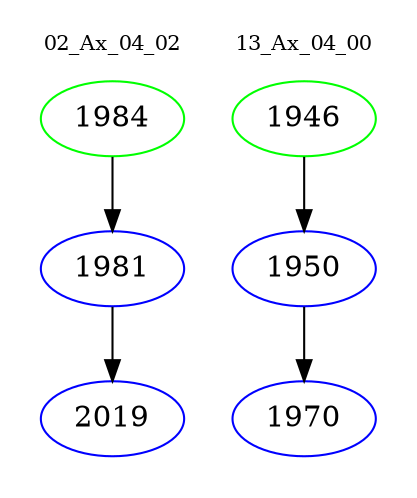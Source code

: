 digraph{
subgraph cluster_0 {
color = white
label = "02_Ax_04_02";
fontsize=10;
T0_1984 [label="1984", color="green"]
T0_1984 -> T0_1981 [color="black"]
T0_1981 [label="1981", color="blue"]
T0_1981 -> T0_2019 [color="black"]
T0_2019 [label="2019", color="blue"]
}
subgraph cluster_1 {
color = white
label = "13_Ax_04_00";
fontsize=10;
T1_1946 [label="1946", color="green"]
T1_1946 -> T1_1950 [color="black"]
T1_1950 [label="1950", color="blue"]
T1_1950 -> T1_1970 [color="black"]
T1_1970 [label="1970", color="blue"]
}
}
